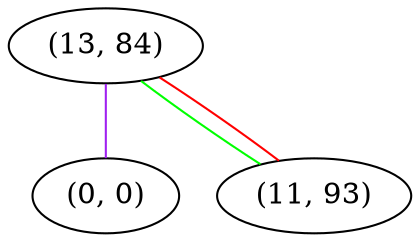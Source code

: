 graph "" {
"(13, 84)";
"(0, 0)";
"(11, 93)";
"(13, 84)" -- "(0, 0)"  [color=purple, key=0, weight=4];
"(13, 84)" -- "(11, 93)"  [color=green, key=0, weight=2];
"(13, 84)" -- "(11, 93)"  [color=red, key=1, weight=1];
}

